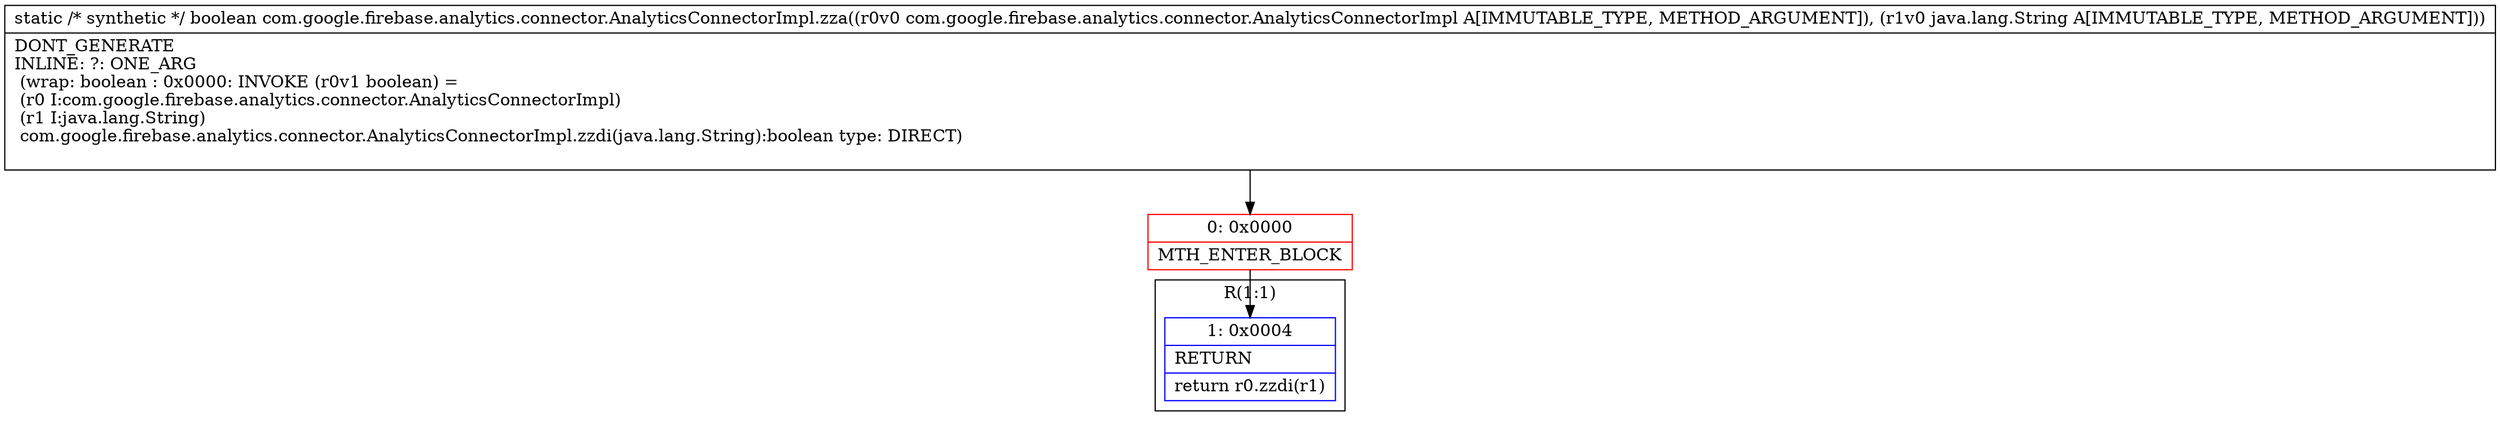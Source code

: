 digraph "CFG forcom.google.firebase.analytics.connector.AnalyticsConnectorImpl.zza(Lcom\/google\/firebase\/analytics\/connector\/AnalyticsConnectorImpl;Ljava\/lang\/String;)Z" {
subgraph cluster_Region_749530863 {
label = "R(1:1)";
node [shape=record,color=blue];
Node_1 [shape=record,label="{1\:\ 0x0004|RETURN\l|return r0.zzdi(r1)\l}"];
}
Node_0 [shape=record,color=red,label="{0\:\ 0x0000|MTH_ENTER_BLOCK\l}"];
MethodNode[shape=record,label="{static \/* synthetic *\/ boolean com.google.firebase.analytics.connector.AnalyticsConnectorImpl.zza((r0v0 com.google.firebase.analytics.connector.AnalyticsConnectorImpl A[IMMUTABLE_TYPE, METHOD_ARGUMENT]), (r1v0 java.lang.String A[IMMUTABLE_TYPE, METHOD_ARGUMENT]))  | DONT_GENERATE\lINLINE: ?: ONE_ARG  \l  (wrap: boolean : 0x0000: INVOKE  (r0v1 boolean) = \l  (r0 I:com.google.firebase.analytics.connector.AnalyticsConnectorImpl)\l  (r1 I:java.lang.String)\l com.google.firebase.analytics.connector.AnalyticsConnectorImpl.zzdi(java.lang.String):boolean type: DIRECT)\l\l}"];
MethodNode -> Node_0;
Node_0 -> Node_1;
}

